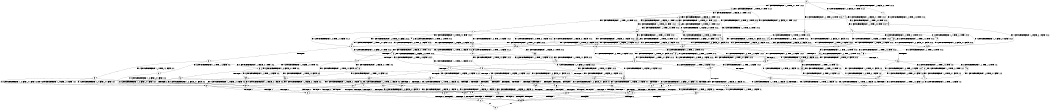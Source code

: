 digraph BCG {
size = "7, 10.5";
center = TRUE;
node [shape = circle];
0 [peripheries = 2];
0 -> 1 [label = "EX !0 !ATOMIC_EXCH_BRANCH (1, +0, FALSE, +0, 1, TRUE) !:0:1:2:"];
0 -> 2 [label = "EX !1 !ATOMIC_EXCH_BRANCH (1, +0, TRUE, +0, 1, TRUE) !:0:1:2:"];
0 -> 3 [label = "EX !2 !ATOMIC_EXCH_BRANCH (1, +1, TRUE, +0, 2, TRUE) !:0:1:2:"];
0 -> 4 [label = "EX !0 !ATOMIC_EXCH_BRANCH (1, +0, FALSE, +0, 1, TRUE) !:0:1:2:"];
1 -> 5 [label = "EX !2 !ATOMIC_EXCH_BRANCH (1, +1, TRUE, +0, 2, TRUE) !:0:1:2:"];
2 -> 6 [label = "EX !0 !ATOMIC_EXCH_BRANCH (1, +0, FALSE, +0, 1, TRUE) !:0:1:2:"];
2 -> 7 [label = "EX !2 !ATOMIC_EXCH_BRANCH (1, +1, TRUE, +0, 2, TRUE) !:0:1:2:"];
2 -> 8 [label = "EX !0 !ATOMIC_EXCH_BRANCH (1, +0, FALSE, +0, 1, TRUE) !:0:1:2:"];
2 -> 2 [label = "EX !1 !ATOMIC_EXCH_BRANCH (1, +0, TRUE, +0, 1, TRUE) !:0:1:2:"];
3 -> 9 [label = "EX !2 !ATOMIC_EXCH_BRANCH (1, +1, TRUE, +1, 2, TRUE) !:0:1:2:"];
3 -> 10 [label = "EX !1 !ATOMIC_EXCH_BRANCH (1, +0, TRUE, +0, 1, FALSE) !:0:1:2:"];
3 -> 11 [label = "EX !0 !ATOMIC_EXCH_BRANCH (1, +0, FALSE, +0, 1, FALSE) !:0:1:2:"];
3 -> 12 [label = "EX !2 !ATOMIC_EXCH_BRANCH (1, +1, TRUE, +1, 2, TRUE) !:0:1:2:"];
4 -> 5 [label = "EX !2 !ATOMIC_EXCH_BRANCH (1, +1, TRUE, +0, 2, TRUE) !:0:1:2:"];
4 -> 13 [label = "EX !1 !ATOMIC_EXCH_BRANCH (1, +0, TRUE, +0, 1, TRUE) !:0:1:2:"];
4 -> 14 [label = "EX !2 !ATOMIC_EXCH_BRANCH (1, +1, TRUE, +0, 2, TRUE) !:0:1:2:"];
4 -> 4 [label = "EX !0 !ATOMIC_EXCH_BRANCH (1, +0, FALSE, +0, 1, TRUE) !:0:1:2:"];
5 -> 15 [label = "EX !0 !ATOMIC_EXCH_BRANCH (1, +0, FALSE, +0, 1, FALSE) !:0:1:2:"];
6 -> 16 [label = "EX !2 !ATOMIC_EXCH_BRANCH (1, +1, TRUE, +0, 2, TRUE) !:0:1:2:"];
7 -> 17 [label = "EX !1 !ATOMIC_EXCH_BRANCH (1, +0, TRUE, +0, 1, FALSE) !:0:1:2:"];
7 -> 18 [label = "EX !0 !ATOMIC_EXCH_BRANCH (1, +0, FALSE, +0, 1, FALSE) !:0:1:2:"];
7 -> 19 [label = "EX !2 !ATOMIC_EXCH_BRANCH (1, +1, TRUE, +1, 2, TRUE) !:0:1:2:"];
7 -> 10 [label = "EX !1 !ATOMIC_EXCH_BRANCH (1, +0, TRUE, +0, 1, FALSE) !:0:1:2:"];
8 -> 16 [label = "EX !2 !ATOMIC_EXCH_BRANCH (1, +1, TRUE, +0, 2, TRUE) !:0:1:2:"];
8 -> 20 [label = "EX !2 !ATOMIC_EXCH_BRANCH (1, +1, TRUE, +0, 2, TRUE) !:0:1:2:"];
8 -> 13 [label = "EX !1 !ATOMIC_EXCH_BRANCH (1, +0, TRUE, +0, 1, TRUE) !:0:1:2:"];
8 -> 8 [label = "EX !0 !ATOMIC_EXCH_BRANCH (1, +0, FALSE, +0, 1, TRUE) !:0:1:2:"];
9 -> 15 [label = "EX !0 !ATOMIC_EXCH_BRANCH (1, +0, FALSE, +0, 1, FALSE) !:0:1:2:"];
10 -> 21 [label = "EX !2 !ATOMIC_EXCH_BRANCH (1, +1, TRUE, +1, 2, FALSE) !:0:1:2:"];
10 -> 22 [label = "TERMINATE !1"];
10 -> 23 [label = "EX !0 !ATOMIC_EXCH_BRANCH (1, +0, FALSE, +0, 1, TRUE) !:0:1:2:"];
10 -> 24 [label = "EX !2 !ATOMIC_EXCH_BRANCH (1, +1, TRUE, +1, 2, FALSE) !:0:1:2:"];
11 -> 25 [label = "EX !2 !ATOMIC_EXCH_BRANCH (1, +1, TRUE, +1, 2, TRUE) !:0:1:2:"];
11 -> 26 [label = "TERMINATE !0"];
11 -> 27 [label = "EX !1 !ATOMIC_EXCH_BRANCH (1, +0, TRUE, +0, 1, FALSE) !:0:1:2:"];
11 -> 28 [label = "EX !2 !ATOMIC_EXCH_BRANCH (1, +1, TRUE, +1, 2, TRUE) !:0:1:2:"];
12 -> 15 [label = "EX !0 !ATOMIC_EXCH_BRANCH (1, +0, FALSE, +0, 1, FALSE) !:0:1:2:"];
12 -> 10 [label = "EX !1 !ATOMIC_EXCH_BRANCH (1, +0, TRUE, +0, 1, FALSE) !:0:1:2:"];
12 -> 11 [label = "EX !0 !ATOMIC_EXCH_BRANCH (1, +0, FALSE, +0, 1, FALSE) !:0:1:2:"];
12 -> 12 [label = "EX !2 !ATOMIC_EXCH_BRANCH (1, +1, TRUE, +1, 2, TRUE) !:0:1:2:"];
13 -> 6 [label = "EX !0 !ATOMIC_EXCH_BRANCH (1, +0, FALSE, +0, 1, TRUE) !:0:1:2:"];
13 -> 20 [label = "EX !2 !ATOMIC_EXCH_BRANCH (1, +1, TRUE, +0, 2, TRUE) !:0:1:2:"];
13 -> 13 [label = "EX !1 !ATOMIC_EXCH_BRANCH (1, +0, TRUE, +0, 1, TRUE) !:0:1:2:"];
13 -> 8 [label = "EX !0 !ATOMIC_EXCH_BRANCH (1, +0, FALSE, +0, 1, TRUE) !:0:1:2:"];
14 -> 15 [label = "EX !0 !ATOMIC_EXCH_BRANCH (1, +0, FALSE, +0, 1, FALSE) !:0:1:2:"];
14 -> 29 [label = "EX !1 !ATOMIC_EXCH_BRANCH (1, +0, TRUE, +0, 1, FALSE) !:0:1:2:"];
14 -> 30 [label = "EX !2 !ATOMIC_EXCH_BRANCH (1, +1, TRUE, +1, 2, TRUE) !:0:1:2:"];
14 -> 11 [label = "EX !0 !ATOMIC_EXCH_BRANCH (1, +0, FALSE, +0, 1, FALSE) !:0:1:2:"];
15 -> 25 [label = "EX !2 !ATOMIC_EXCH_BRANCH (1, +1, TRUE, +1, 2, TRUE) !:0:1:2:"];
16 -> 31 [label = "EX !0 !ATOMIC_EXCH_BRANCH (1, +0, FALSE, +0, 1, FALSE) !:0:1:2:"];
17 -> 21 [label = "EX !2 !ATOMIC_EXCH_BRANCH (1, +1, TRUE, +1, 2, FALSE) !:0:1:2:"];
18 -> 32 [label = "EX !1 !ATOMIC_EXCH_BRANCH (1, +0, TRUE, +0, 1, FALSE) !:0:1:2:"];
18 -> 33 [label = "TERMINATE !0"];
18 -> 34 [label = "EX !2 !ATOMIC_EXCH_BRANCH (1, +1, TRUE, +1, 2, TRUE) !:0:1:2:"];
18 -> 27 [label = "EX !1 !ATOMIC_EXCH_BRANCH (1, +0, TRUE, +0, 1, FALSE) !:0:1:2:"];
19 -> 17 [label = "EX !1 !ATOMIC_EXCH_BRANCH (1, +0, TRUE, +0, 1, FALSE) !:0:1:2:"];
19 -> 18 [label = "EX !0 !ATOMIC_EXCH_BRANCH (1, +0, FALSE, +0, 1, FALSE) !:0:1:2:"];
19 -> 19 [label = "EX !2 !ATOMIC_EXCH_BRANCH (1, +1, TRUE, +1, 2, TRUE) !:0:1:2:"];
19 -> 10 [label = "EX !1 !ATOMIC_EXCH_BRANCH (1, +0, TRUE, +0, 1, FALSE) !:0:1:2:"];
20 -> 31 [label = "EX !0 !ATOMIC_EXCH_BRANCH (1, +0, FALSE, +0, 1, FALSE) !:0:1:2:"];
20 -> 35 [label = "EX !2 !ATOMIC_EXCH_BRANCH (1, +1, TRUE, +1, 2, TRUE) !:0:1:2:"];
20 -> 29 [label = "EX !1 !ATOMIC_EXCH_BRANCH (1, +0, TRUE, +0, 1, FALSE) !:0:1:2:"];
20 -> 18 [label = "EX !0 !ATOMIC_EXCH_BRANCH (1, +0, FALSE, +0, 1, FALSE) !:0:1:2:"];
21 -> 36 [label = "EX !0 !ATOMIC_EXCH_BRANCH (1, +0, FALSE, +0, 1, FALSE) !:0:1:2:"];
22 -> 37 [label = "EX !2 !ATOMIC_EXCH_BRANCH (1, +1, TRUE, +1, 2, FALSE) !:0:2:"];
22 -> 38 [label = "EX !0 !ATOMIC_EXCH_BRANCH (1, +0, FALSE, +0, 1, TRUE) !:0:2:"];
22 -> 39 [label = "EX !2 !ATOMIC_EXCH_BRANCH (1, +1, TRUE, +1, 2, FALSE) !:0:2:"];
23 -> 40 [label = "EX !2 !ATOMIC_EXCH_BRANCH (1, +1, TRUE, +1, 2, FALSE) !:0:1:2:"];
23 -> 41 [label = "TERMINATE !1"];
23 -> 42 [label = "EX !2 !ATOMIC_EXCH_BRANCH (1, +1, TRUE, +1, 2, FALSE) !:0:1:2:"];
23 -> 23 [label = "EX !0 !ATOMIC_EXCH_BRANCH (1, +0, FALSE, +0, 1, TRUE) !:0:1:2:"];
24 -> 36 [label = "EX !0 !ATOMIC_EXCH_BRANCH (1, +0, FALSE, +0, 1, FALSE) !:0:1:2:"];
24 -> 43 [label = "TERMINATE !1"];
24 -> 44 [label = "TERMINATE !2"];
24 -> 45 [label = "EX !0 !ATOMIC_EXCH_BRANCH (1, +0, FALSE, +0, 1, FALSE) !:0:1:2:"];
25 -> 32 [label = "EX !1 !ATOMIC_EXCH_BRANCH (1, +0, TRUE, +0, 1, FALSE) !:0:1:2:"];
26 -> 46 [label = "EX !2 !ATOMIC_EXCH_BRANCH (1, +1, TRUE, +1, 2, TRUE) !:1:2:"];
26 -> 47 [label = "EX !1 !ATOMIC_EXCH_BRANCH (1, +0, TRUE, +0, 1, FALSE) !:1:2:"];
26 -> 48 [label = "EX !2 !ATOMIC_EXCH_BRANCH (1, +1, TRUE, +1, 2, TRUE) !:1:2:"];
27 -> 49 [label = "EX !2 !ATOMIC_EXCH_BRANCH (1, +1, TRUE, +1, 2, FALSE) !:0:1:2:"];
27 -> 50 [label = "TERMINATE !1"];
27 -> 51 [label = "TERMINATE !0"];
27 -> 52 [label = "EX !2 !ATOMIC_EXCH_BRANCH (1, +1, TRUE, +1, 2, FALSE) !:0:1:2:"];
28 -> 32 [label = "EX !1 !ATOMIC_EXCH_BRANCH (1, +0, TRUE, +0, 1, FALSE) !:0:1:2:"];
28 -> 26 [label = "TERMINATE !0"];
28 -> 27 [label = "EX !1 !ATOMIC_EXCH_BRANCH (1, +0, TRUE, +0, 1, FALSE) !:0:1:2:"];
28 -> 28 [label = "EX !2 !ATOMIC_EXCH_BRANCH (1, +1, TRUE, +1, 2, TRUE) !:0:1:2:"];
29 -> 53 [label = "EX !0 !ATOMIC_EXCH_BRANCH (1, +0, FALSE, +0, 1, TRUE) !:0:1:2:"];
29 -> 41 [label = "TERMINATE !1"];
29 -> 42 [label = "EX !2 !ATOMIC_EXCH_BRANCH (1, +1, TRUE, +1, 2, FALSE) !:0:1:2:"];
29 -> 23 [label = "EX !0 !ATOMIC_EXCH_BRANCH (1, +0, FALSE, +0, 1, TRUE) !:0:1:2:"];
30 -> 15 [label = "EX !0 !ATOMIC_EXCH_BRANCH (1, +0, FALSE, +0, 1, FALSE) !:0:1:2:"];
30 -> 29 [label = "EX !1 !ATOMIC_EXCH_BRANCH (1, +0, TRUE, +0, 1, FALSE) !:0:1:2:"];
30 -> 30 [label = "EX !2 !ATOMIC_EXCH_BRANCH (1, +1, TRUE, +1, 2, TRUE) !:0:1:2:"];
30 -> 11 [label = "EX !0 !ATOMIC_EXCH_BRANCH (1, +0, FALSE, +0, 1, FALSE) !:0:1:2:"];
31 -> 32 [label = "EX !1 !ATOMIC_EXCH_BRANCH (1, +0, TRUE, +0, 1, FALSE) !:0:1:2:"];
32 -> 49 [label = "EX !2 !ATOMIC_EXCH_BRANCH (1, +1, TRUE, +1, 2, FALSE) !:0:1:2:"];
33 -> 54 [label = "EX !1 !ATOMIC_EXCH_BRANCH (1, +0, TRUE, +0, 1, FALSE) !:1:2:"];
33 -> 55 [label = "EX !2 !ATOMIC_EXCH_BRANCH (1, +1, TRUE, +1, 2, TRUE) !:1:2:"];
33 -> 47 [label = "EX !1 !ATOMIC_EXCH_BRANCH (1, +0, TRUE, +0, 1, FALSE) !:1:2:"];
34 -> 32 [label = "EX !1 !ATOMIC_EXCH_BRANCH (1, +0, TRUE, +0, 1, FALSE) !:0:1:2:"];
34 -> 33 [label = "TERMINATE !0"];
34 -> 34 [label = "EX !2 !ATOMIC_EXCH_BRANCH (1, +1, TRUE, +1, 2, TRUE) !:0:1:2:"];
34 -> 27 [label = "EX !1 !ATOMIC_EXCH_BRANCH (1, +0, TRUE, +0, 1, FALSE) !:0:1:2:"];
35 -> 31 [label = "EX !0 !ATOMIC_EXCH_BRANCH (1, +0, FALSE, +0, 1, FALSE) !:0:1:2:"];
35 -> 35 [label = "EX !2 !ATOMIC_EXCH_BRANCH (1, +1, TRUE, +1, 2, TRUE) !:0:1:2:"];
35 -> 29 [label = "EX !1 !ATOMIC_EXCH_BRANCH (1, +0, TRUE, +0, 1, FALSE) !:0:1:2:"];
35 -> 18 [label = "EX !0 !ATOMIC_EXCH_BRANCH (1, +0, FALSE, +0, 1, FALSE) !:0:1:2:"];
36 -> 56 [label = "TERMINATE !0"];
37 -> 57 [label = "EX !0 !ATOMIC_EXCH_BRANCH (1, +0, FALSE, +0, 1, FALSE) !:0:2:"];
38 -> 58 [label = "EX !2 !ATOMIC_EXCH_BRANCH (1, +1, TRUE, +1, 2, FALSE) !:0:2:"];
38 -> 59 [label = "EX !2 !ATOMIC_EXCH_BRANCH (1, +1, TRUE, +1, 2, FALSE) !:0:2:"];
38 -> 38 [label = "EX !0 !ATOMIC_EXCH_BRANCH (1, +0, FALSE, +0, 1, TRUE) !:0:2:"];
39 -> 57 [label = "EX !0 !ATOMIC_EXCH_BRANCH (1, +0, FALSE, +0, 1, FALSE) !:0:2:"];
39 -> 60 [label = "TERMINATE !2"];
39 -> 61 [label = "EX !0 !ATOMIC_EXCH_BRANCH (1, +0, FALSE, +0, 1, FALSE) !:0:2:"];
40 -> 36 [label = "EX !0 !ATOMIC_EXCH_BRANCH (1, +0, FALSE, +0, 1, FALSE) !:0:1:2:"];
41 -> 62 [label = "EX !0 !ATOMIC_EXCH_BRANCH (1, +0, FALSE, +0, 1, TRUE) !:0:2:"];
41 -> 59 [label = "EX !2 !ATOMIC_EXCH_BRANCH (1, +1, TRUE, +1, 2, FALSE) !:0:2:"];
41 -> 38 [label = "EX !0 !ATOMIC_EXCH_BRANCH (1, +0, FALSE, +0, 1, TRUE) !:0:2:"];
42 -> 36 [label = "EX !0 !ATOMIC_EXCH_BRANCH (1, +0, FALSE, +0, 1, FALSE) !:0:1:2:"];
42 -> 63 [label = "TERMINATE !1"];
42 -> 64 [label = "TERMINATE !2"];
42 -> 45 [label = "EX !0 !ATOMIC_EXCH_BRANCH (1, +0, FALSE, +0, 1, FALSE) !:0:1:2:"];
43 -> 57 [label = "EX !0 !ATOMIC_EXCH_BRANCH (1, +0, FALSE, +0, 1, FALSE) !:0:2:"];
43 -> 60 [label = "TERMINATE !2"];
43 -> 61 [label = "EX !0 !ATOMIC_EXCH_BRANCH (1, +0, FALSE, +0, 1, FALSE) !:0:2:"];
44 -> 65 [label = "EX !0 !ATOMIC_EXCH_BRANCH (1, +0, FALSE, +0, 1, FALSE) !:0:1:"];
44 -> 60 [label = "TERMINATE !1"];
44 -> 66 [label = "EX !0 !ATOMIC_EXCH_BRANCH (1, +0, FALSE, +0, 1, FALSE) !:0:1:"];
45 -> 56 [label = "TERMINATE !0"];
45 -> 67 [label = "TERMINATE !1"];
45 -> 68 [label = "TERMINATE !2"];
45 -> 69 [label = "TERMINATE !0"];
46 -> 54 [label = "EX !1 !ATOMIC_EXCH_BRANCH (1, +0, TRUE, +0, 1, FALSE) !:1:2:"];
47 -> 70 [label = "EX !2 !ATOMIC_EXCH_BRANCH (1, +1, TRUE, +1, 2, FALSE) !:1:2:"];
47 -> 71 [label = "TERMINATE !1"];
47 -> 72 [label = "EX !2 !ATOMIC_EXCH_BRANCH (1, +1, TRUE, +1, 2, FALSE) !:1:2:"];
48 -> 54 [label = "EX !1 !ATOMIC_EXCH_BRANCH (1, +0, TRUE, +0, 1, FALSE) !:1:2:"];
48 -> 47 [label = "EX !1 !ATOMIC_EXCH_BRANCH (1, +0, TRUE, +0, 1, FALSE) !:1:2:"];
48 -> 48 [label = "EX !2 !ATOMIC_EXCH_BRANCH (1, +1, TRUE, +1, 2, TRUE) !:1:2:"];
49 -> 56 [label = "TERMINATE !0"];
50 -> 73 [label = "EX !2 !ATOMIC_EXCH_BRANCH (1, +1, TRUE, +1, 2, FALSE) !:0:2:"];
50 -> 71 [label = "TERMINATE !0"];
50 -> 74 [label = "EX !2 !ATOMIC_EXCH_BRANCH (1, +1, TRUE, +1, 2, FALSE) !:0:2:"];
51 -> 70 [label = "EX !2 !ATOMIC_EXCH_BRANCH (1, +1, TRUE, +1, 2, FALSE) !:1:2:"];
51 -> 71 [label = "TERMINATE !1"];
51 -> 72 [label = "EX !2 !ATOMIC_EXCH_BRANCH (1, +1, TRUE, +1, 2, FALSE) !:1:2:"];
52 -> 56 [label = "TERMINATE !0"];
52 -> 67 [label = "TERMINATE !1"];
52 -> 68 [label = "TERMINATE !2"];
52 -> 69 [label = "TERMINATE !0"];
53 -> 40 [label = "EX !2 !ATOMIC_EXCH_BRANCH (1, +1, TRUE, +1, 2, FALSE) !:0:1:2:"];
54 -> 70 [label = "EX !2 !ATOMIC_EXCH_BRANCH (1, +1, TRUE, +1, 2, FALSE) !:1:2:"];
55 -> 54 [label = "EX !1 !ATOMIC_EXCH_BRANCH (1, +0, TRUE, +0, 1, FALSE) !:1:2:"];
55 -> 55 [label = "EX !2 !ATOMIC_EXCH_BRANCH (1, +1, TRUE, +1, 2, TRUE) !:1:2:"];
55 -> 47 [label = "EX !1 !ATOMIC_EXCH_BRANCH (1, +0, TRUE, +0, 1, FALSE) !:1:2:"];
56 -> 75 [label = "TERMINATE !2"];
57 -> 76 [label = "TERMINATE !0"];
58 -> 57 [label = "EX !0 !ATOMIC_EXCH_BRANCH (1, +0, FALSE, +0, 1, FALSE) !:0:2:"];
59 -> 57 [label = "EX !0 !ATOMIC_EXCH_BRANCH (1, +0, FALSE, +0, 1, FALSE) !:0:2:"];
59 -> 77 [label = "TERMINATE !2"];
59 -> 61 [label = "EX !0 !ATOMIC_EXCH_BRANCH (1, +0, FALSE, +0, 1, FALSE) !:0:2:"];
60 -> 78 [label = "EX !0 !ATOMIC_EXCH_BRANCH (1, +0, FALSE, +0, 1, FALSE) !:0:"];
60 -> 79 [label = "EX !0 !ATOMIC_EXCH_BRANCH (1, +0, FALSE, +0, 1, FALSE) !:0:"];
61 -> 76 [label = "TERMINATE !0"];
61 -> 80 [label = "TERMINATE !2"];
61 -> 81 [label = "TERMINATE !0"];
62 -> 58 [label = "EX !2 !ATOMIC_EXCH_BRANCH (1, +1, TRUE, +1, 2, FALSE) !:0:2:"];
63 -> 57 [label = "EX !0 !ATOMIC_EXCH_BRANCH (1, +0, FALSE, +0, 1, FALSE) !:0:2:"];
63 -> 77 [label = "TERMINATE !2"];
63 -> 61 [label = "EX !0 !ATOMIC_EXCH_BRANCH (1, +0, FALSE, +0, 1, FALSE) !:0:2:"];
64 -> 65 [label = "EX !0 !ATOMIC_EXCH_BRANCH (1, +0, FALSE, +0, 1, FALSE) !:0:1:"];
64 -> 77 [label = "TERMINATE !1"];
64 -> 66 [label = "EX !0 !ATOMIC_EXCH_BRANCH (1, +0, FALSE, +0, 1, FALSE) !:0:1:"];
65 -> 75 [label = "TERMINATE !0"];
66 -> 75 [label = "TERMINATE !0"];
66 -> 80 [label = "TERMINATE !1"];
66 -> 82 [label = "TERMINATE !0"];
67 -> 76 [label = "TERMINATE !0"];
67 -> 80 [label = "TERMINATE !2"];
67 -> 81 [label = "TERMINATE !0"];
68 -> 75 [label = "TERMINATE !0"];
68 -> 80 [label = "TERMINATE !1"];
68 -> 82 [label = "TERMINATE !0"];
69 -> 75 [label = "TERMINATE !2"];
69 -> 81 [label = "TERMINATE !1"];
69 -> 82 [label = "TERMINATE !2"];
70 -> 75 [label = "TERMINATE !2"];
71 -> 83 [label = "EX !2 !ATOMIC_EXCH_BRANCH (1, +1, TRUE, +1, 2, FALSE) !:2:"];
71 -> 84 [label = "EX !2 !ATOMIC_EXCH_BRANCH (1, +1, TRUE, +1, 2, FALSE) !:2:"];
72 -> 75 [label = "TERMINATE !2"];
72 -> 81 [label = "TERMINATE !1"];
72 -> 82 [label = "TERMINATE !2"];
73 -> 76 [label = "TERMINATE !0"];
74 -> 76 [label = "TERMINATE !0"];
74 -> 80 [label = "TERMINATE !2"];
74 -> 81 [label = "TERMINATE !0"];
75 -> 85 [label = "TERMINATE !1"];
76 -> 85 [label = "TERMINATE !2"];
77 -> 78 [label = "EX !0 !ATOMIC_EXCH_BRANCH (1, +0, FALSE, +0, 1, FALSE) !:0:"];
77 -> 79 [label = "EX !0 !ATOMIC_EXCH_BRANCH (1, +0, FALSE, +0, 1, FALSE) !:0:"];
78 -> 85 [label = "TERMINATE !0"];
79 -> 85 [label = "TERMINATE !0"];
79 -> 86 [label = "TERMINATE !0"];
80 -> 85 [label = "TERMINATE !0"];
80 -> 86 [label = "TERMINATE !0"];
81 -> 85 [label = "TERMINATE !2"];
81 -> 86 [label = "TERMINATE !2"];
82 -> 85 [label = "TERMINATE !1"];
82 -> 86 [label = "TERMINATE !1"];
83 -> 85 [label = "TERMINATE !2"];
84 -> 85 [label = "TERMINATE !2"];
84 -> 86 [label = "TERMINATE !2"];
85 -> 87 [label = "exit"];
86 -> 87 [label = "exit"];
}
